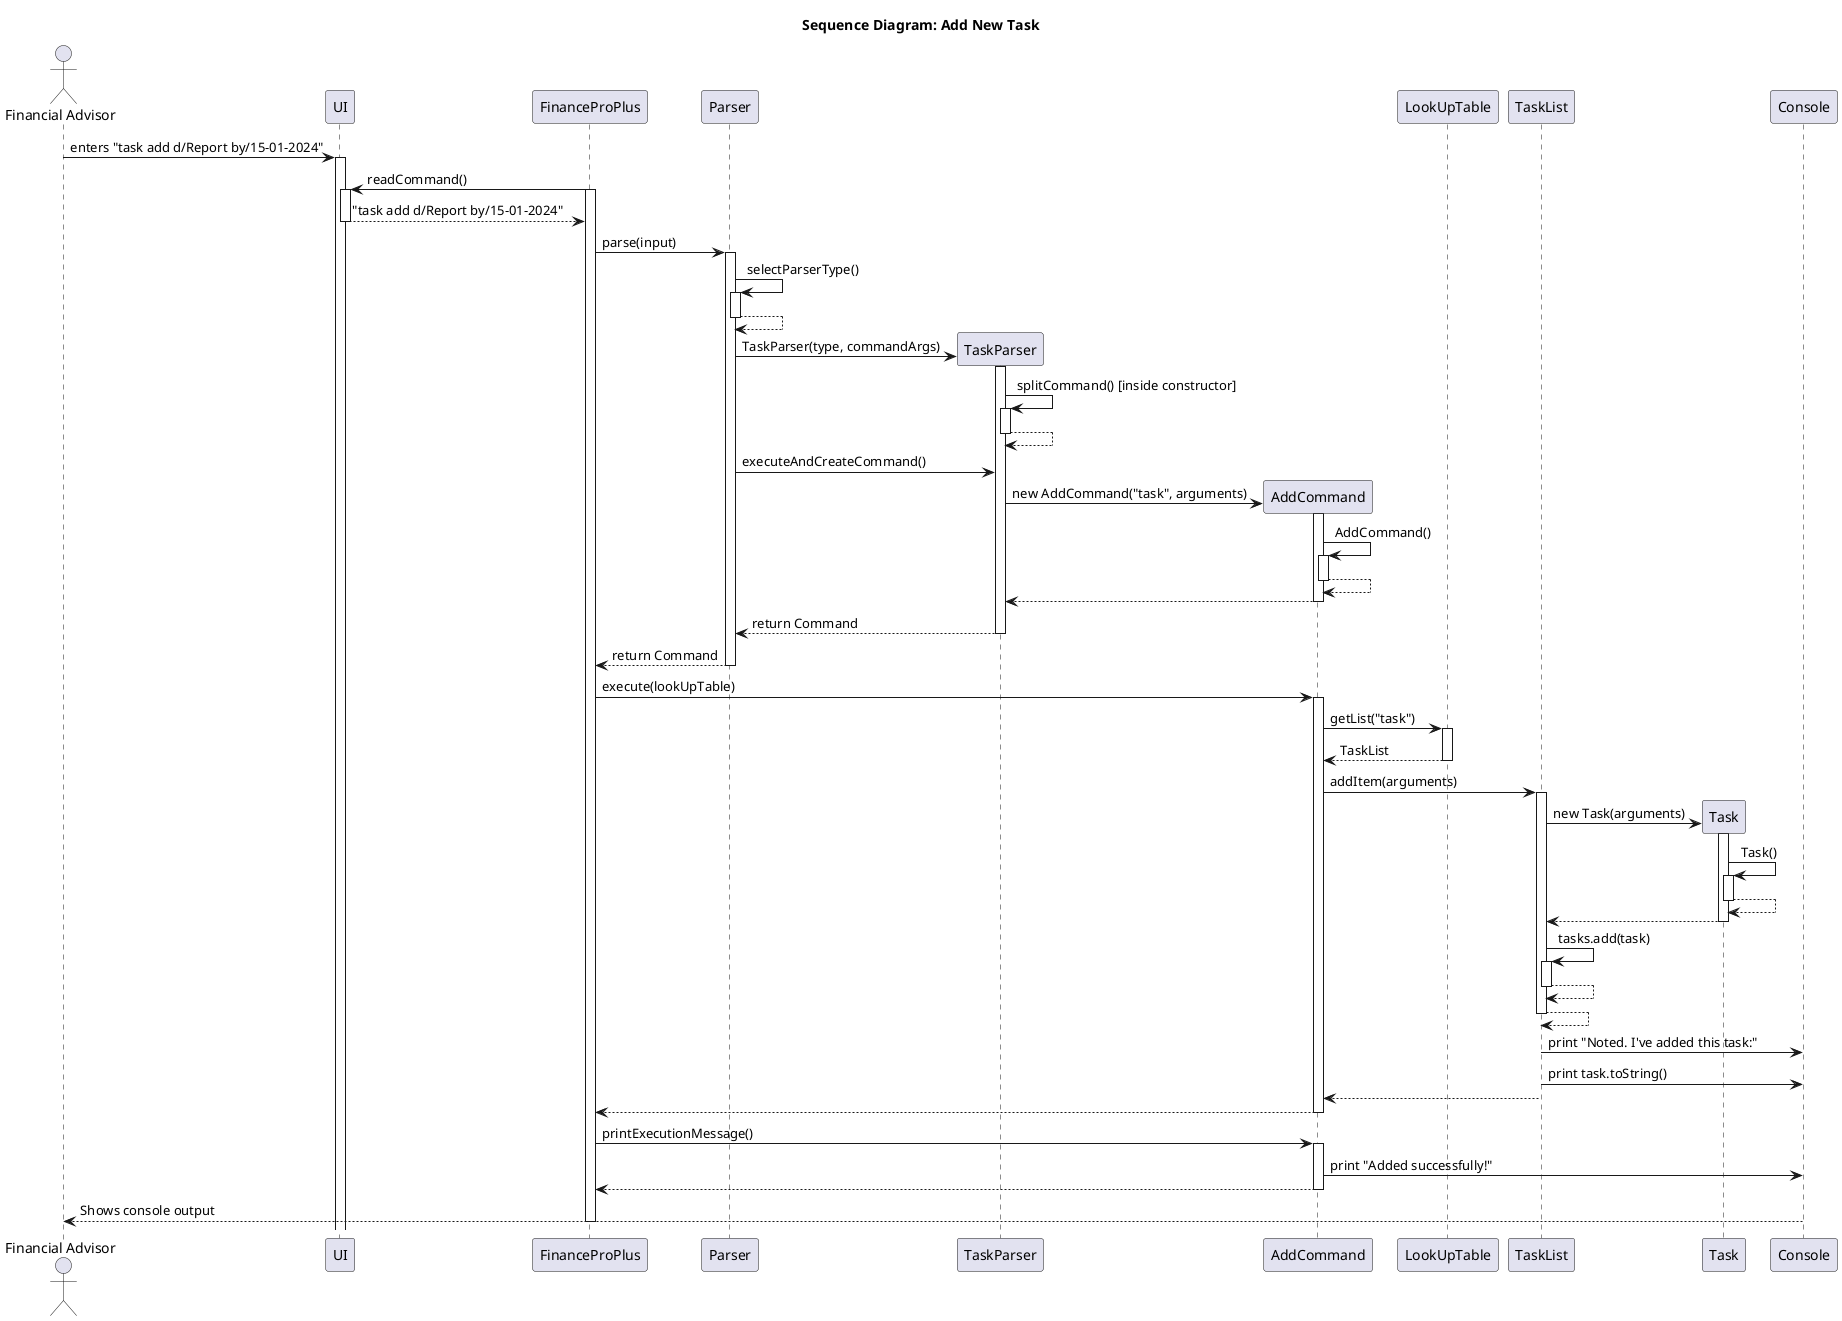 @startuml


title Sequence Diagram: Add New Task


actor User as "Financial Advisor"
participant UI
participant App as "FinanceProPlus"
participant Parser
participant TaskParser
participant Command as "AddCommand"
participant LookUpTable
participant TaskList
participant Task
participant Console


User -> UI: enters "task add d/Report by/15-01-2024"
activate UI
App -> UI: readCommand()
activate App
activate UI
UI --> App: "task add d/Report by/15-01-2024"
deactivate UI
App -> Parser: parse(input)
activate Parser


    Parser -> Parser: selectParserType()
    activate Parser
    Parser --> Parser
    deactivate Parser
    Parser -> TaskParser**: TaskParser(type, commandArgs)
    activate TaskParser

    TaskParser -> TaskParser: splitCommand() [inside constructor]
    activate TaskParser
    TaskParser --> TaskParser
    deactivate TaskParser

    Parser -> TaskParser: executeAndCreateCommand()
    TaskParser -> Command**: new AddCommand("task", arguments)
    activate Command
    Command -> Command: AddCommand()
    activate Command
    Command --> Command
    deactivate Command
    Command --> TaskParser
    deactivate Command
    TaskParser --> Parser: return Command
    deactivate TaskParser
    Parser --> App: return Command
    deactivate Parser
    App -> Command: execute(lookUpTable)
    activate Command
    Command -> LookUpTable: getList("task")
    activate LookUpTable
    LookUpTable --> Command: TaskList
    deactivate LookUpTable
    Command -> TaskList: addItem(arguments)
    activate TaskList

    TaskList -> Task**: new Task(arguments)
    activate Task

    Task -> Task: Task()
    activate Task
    Task --> Task
    deactivate Task
    Task --> TaskList
    deactivate Task
    TaskList -> TaskList: tasks.add(task)
    activate TaskList
    TaskList --> TaskList
    deactivate TaskList
    TaskList --> TaskList
    deactivate TaskList
    TaskList -> Console: print "Noted. I've added this task:"
    TaskList -> Console: print task.toString()
    TaskList --> Command
    deactivate TaskList
    Command --> App
    deactivate Command
    App -> Command: printExecutionMessage()
    Activate Command
    Command -> Console: print "Added successfully!"
    Command --> App
    deactivate Command


    Console --> User: Shows console output

deactivate Parser
deactivate App

@enduml

